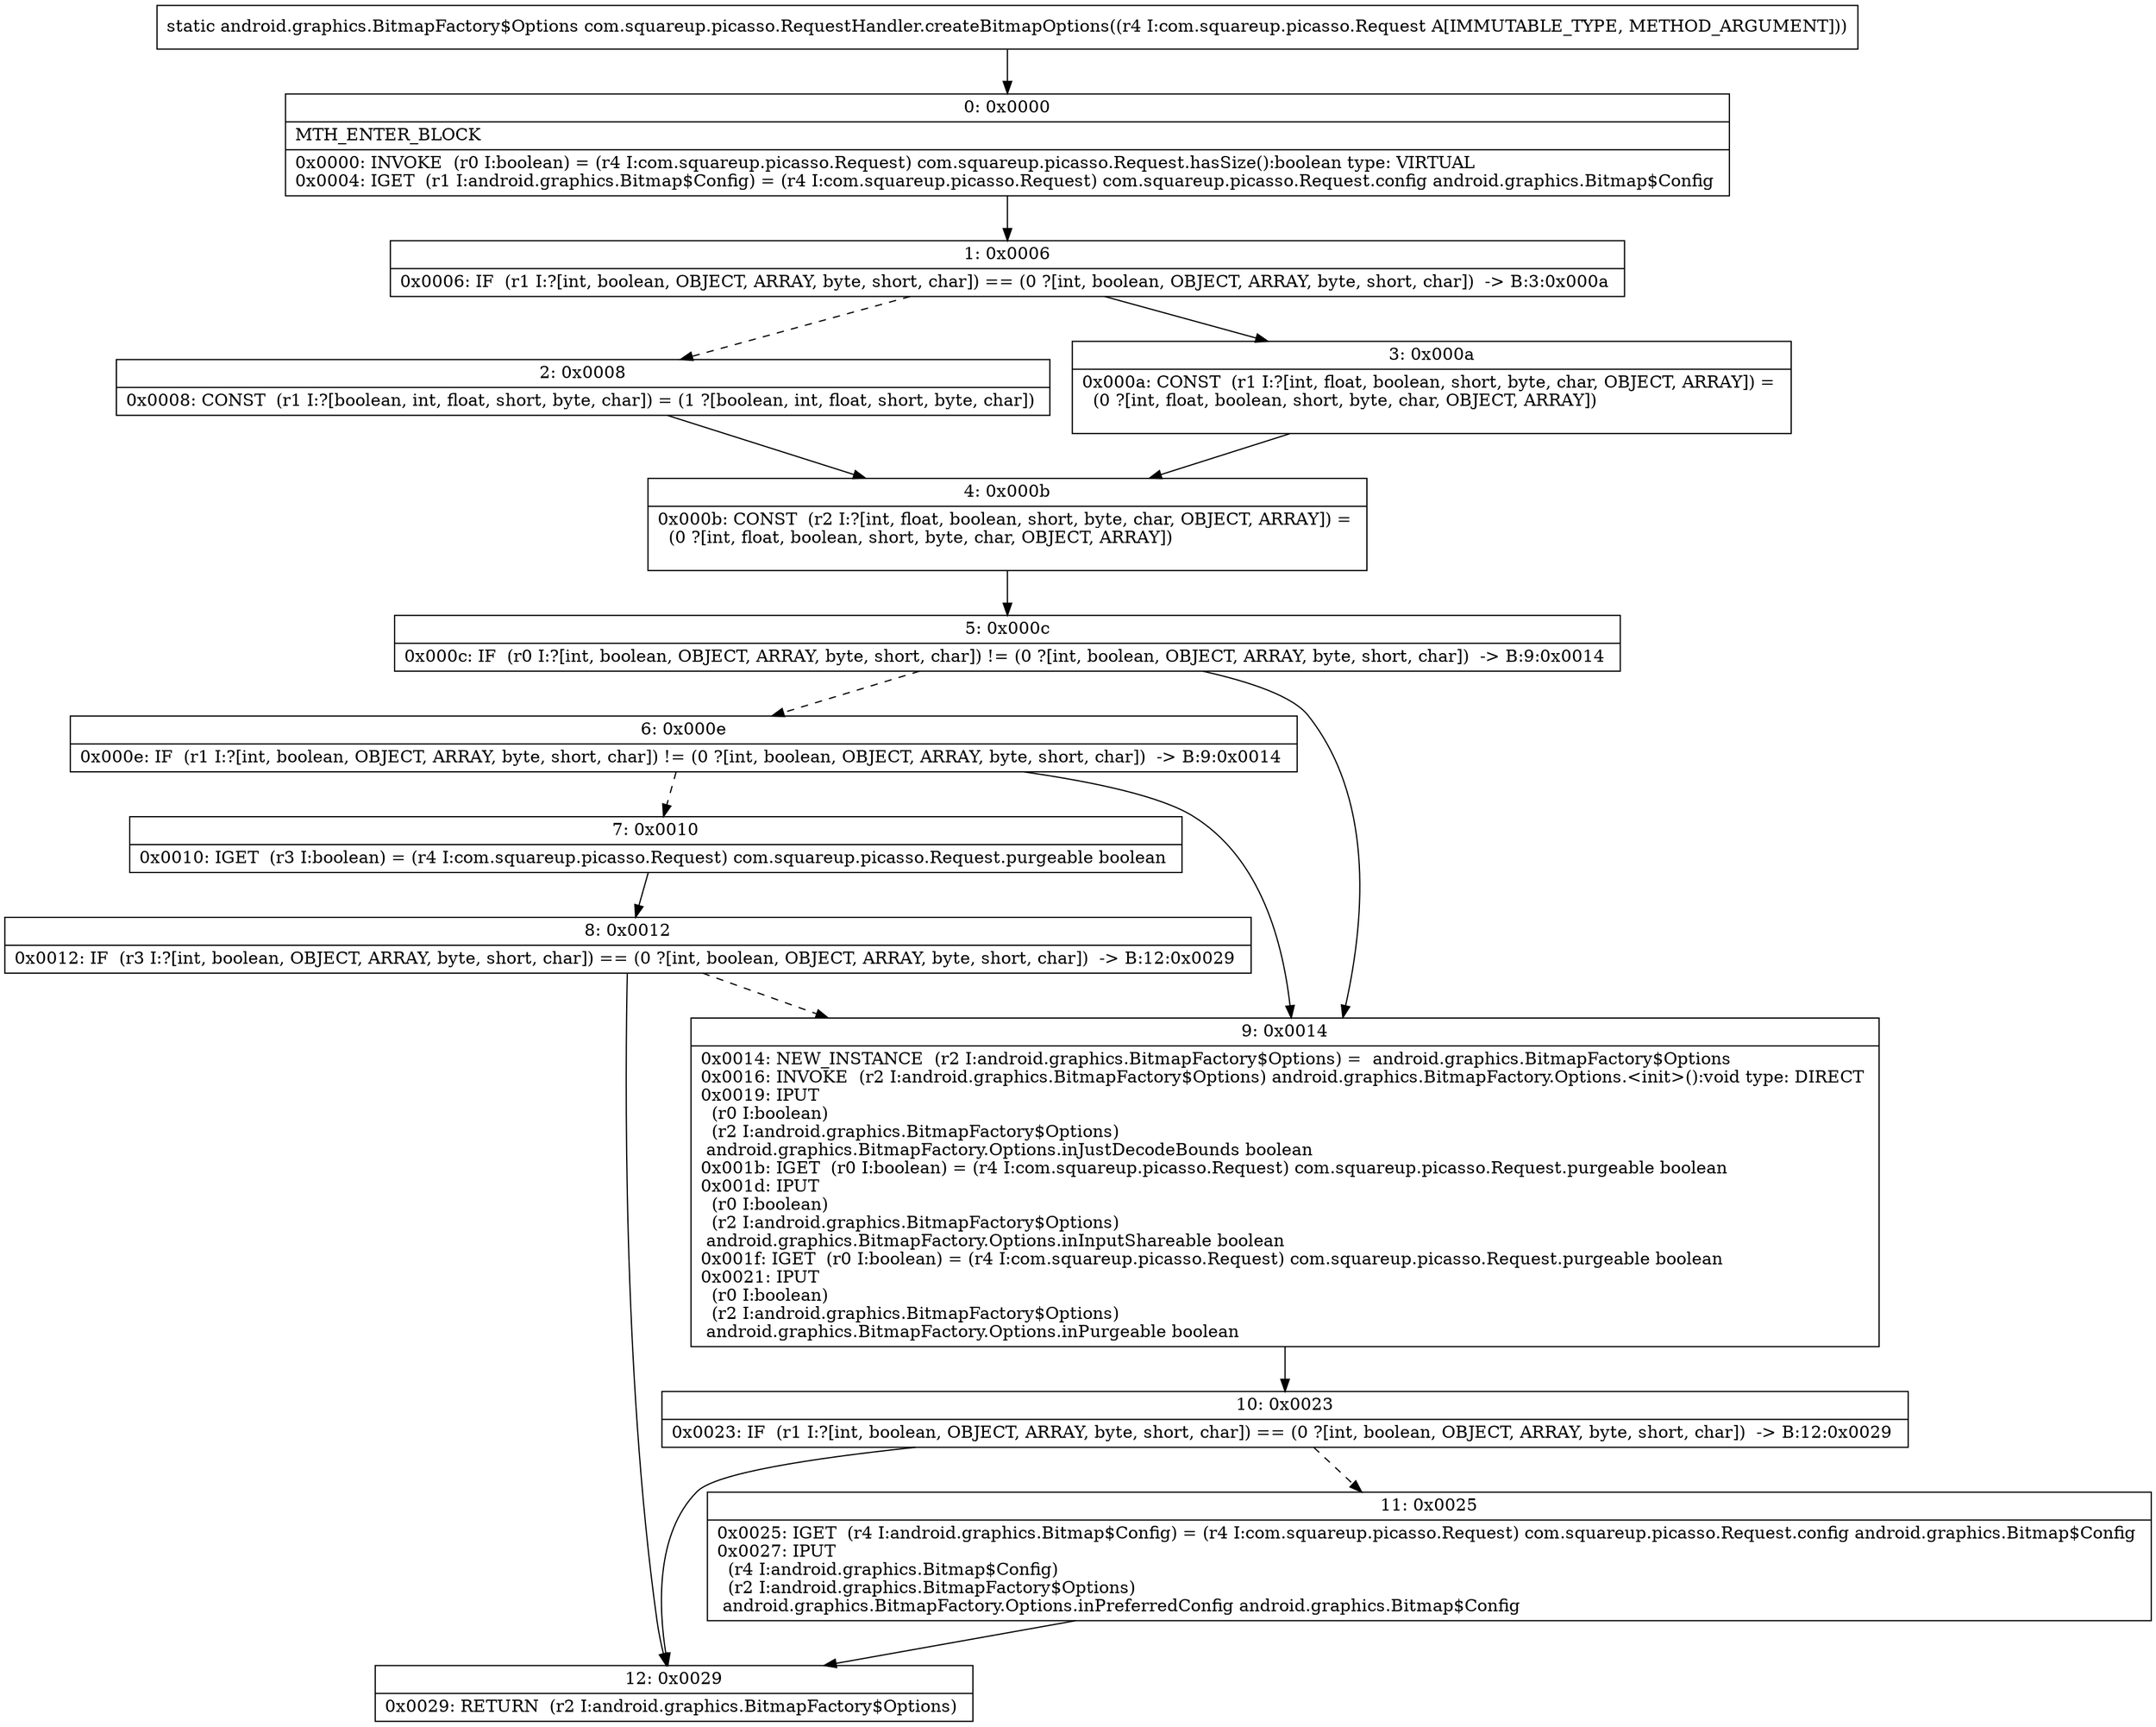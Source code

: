 digraph "CFG forcom.squareup.picasso.RequestHandler.createBitmapOptions(Lcom\/squareup\/picasso\/Request;)Landroid\/graphics\/BitmapFactory$Options;" {
Node_0 [shape=record,label="{0\:\ 0x0000|MTH_ENTER_BLOCK\l|0x0000: INVOKE  (r0 I:boolean) = (r4 I:com.squareup.picasso.Request) com.squareup.picasso.Request.hasSize():boolean type: VIRTUAL \l0x0004: IGET  (r1 I:android.graphics.Bitmap$Config) = (r4 I:com.squareup.picasso.Request) com.squareup.picasso.Request.config android.graphics.Bitmap$Config \l}"];
Node_1 [shape=record,label="{1\:\ 0x0006|0x0006: IF  (r1 I:?[int, boolean, OBJECT, ARRAY, byte, short, char]) == (0 ?[int, boolean, OBJECT, ARRAY, byte, short, char])  \-\> B:3:0x000a \l}"];
Node_2 [shape=record,label="{2\:\ 0x0008|0x0008: CONST  (r1 I:?[boolean, int, float, short, byte, char]) = (1 ?[boolean, int, float, short, byte, char]) \l}"];
Node_3 [shape=record,label="{3\:\ 0x000a|0x000a: CONST  (r1 I:?[int, float, boolean, short, byte, char, OBJECT, ARRAY]) = \l  (0 ?[int, float, boolean, short, byte, char, OBJECT, ARRAY])\l \l}"];
Node_4 [shape=record,label="{4\:\ 0x000b|0x000b: CONST  (r2 I:?[int, float, boolean, short, byte, char, OBJECT, ARRAY]) = \l  (0 ?[int, float, boolean, short, byte, char, OBJECT, ARRAY])\l \l}"];
Node_5 [shape=record,label="{5\:\ 0x000c|0x000c: IF  (r0 I:?[int, boolean, OBJECT, ARRAY, byte, short, char]) != (0 ?[int, boolean, OBJECT, ARRAY, byte, short, char])  \-\> B:9:0x0014 \l}"];
Node_6 [shape=record,label="{6\:\ 0x000e|0x000e: IF  (r1 I:?[int, boolean, OBJECT, ARRAY, byte, short, char]) != (0 ?[int, boolean, OBJECT, ARRAY, byte, short, char])  \-\> B:9:0x0014 \l}"];
Node_7 [shape=record,label="{7\:\ 0x0010|0x0010: IGET  (r3 I:boolean) = (r4 I:com.squareup.picasso.Request) com.squareup.picasso.Request.purgeable boolean \l}"];
Node_8 [shape=record,label="{8\:\ 0x0012|0x0012: IF  (r3 I:?[int, boolean, OBJECT, ARRAY, byte, short, char]) == (0 ?[int, boolean, OBJECT, ARRAY, byte, short, char])  \-\> B:12:0x0029 \l}"];
Node_9 [shape=record,label="{9\:\ 0x0014|0x0014: NEW_INSTANCE  (r2 I:android.graphics.BitmapFactory$Options) =  android.graphics.BitmapFactory$Options \l0x0016: INVOKE  (r2 I:android.graphics.BitmapFactory$Options) android.graphics.BitmapFactory.Options.\<init\>():void type: DIRECT \l0x0019: IPUT  \l  (r0 I:boolean)\l  (r2 I:android.graphics.BitmapFactory$Options)\l android.graphics.BitmapFactory.Options.inJustDecodeBounds boolean \l0x001b: IGET  (r0 I:boolean) = (r4 I:com.squareup.picasso.Request) com.squareup.picasso.Request.purgeable boolean \l0x001d: IPUT  \l  (r0 I:boolean)\l  (r2 I:android.graphics.BitmapFactory$Options)\l android.graphics.BitmapFactory.Options.inInputShareable boolean \l0x001f: IGET  (r0 I:boolean) = (r4 I:com.squareup.picasso.Request) com.squareup.picasso.Request.purgeable boolean \l0x0021: IPUT  \l  (r0 I:boolean)\l  (r2 I:android.graphics.BitmapFactory$Options)\l android.graphics.BitmapFactory.Options.inPurgeable boolean \l}"];
Node_10 [shape=record,label="{10\:\ 0x0023|0x0023: IF  (r1 I:?[int, boolean, OBJECT, ARRAY, byte, short, char]) == (0 ?[int, boolean, OBJECT, ARRAY, byte, short, char])  \-\> B:12:0x0029 \l}"];
Node_11 [shape=record,label="{11\:\ 0x0025|0x0025: IGET  (r4 I:android.graphics.Bitmap$Config) = (r4 I:com.squareup.picasso.Request) com.squareup.picasso.Request.config android.graphics.Bitmap$Config \l0x0027: IPUT  \l  (r4 I:android.graphics.Bitmap$Config)\l  (r2 I:android.graphics.BitmapFactory$Options)\l android.graphics.BitmapFactory.Options.inPreferredConfig android.graphics.Bitmap$Config \l}"];
Node_12 [shape=record,label="{12\:\ 0x0029|0x0029: RETURN  (r2 I:android.graphics.BitmapFactory$Options) \l}"];
MethodNode[shape=record,label="{static android.graphics.BitmapFactory$Options com.squareup.picasso.RequestHandler.createBitmapOptions((r4 I:com.squareup.picasso.Request A[IMMUTABLE_TYPE, METHOD_ARGUMENT])) }"];
MethodNode -> Node_0;
Node_0 -> Node_1;
Node_1 -> Node_2[style=dashed];
Node_1 -> Node_3;
Node_2 -> Node_4;
Node_3 -> Node_4;
Node_4 -> Node_5;
Node_5 -> Node_6[style=dashed];
Node_5 -> Node_9;
Node_6 -> Node_7[style=dashed];
Node_6 -> Node_9;
Node_7 -> Node_8;
Node_8 -> Node_9[style=dashed];
Node_8 -> Node_12;
Node_9 -> Node_10;
Node_10 -> Node_11[style=dashed];
Node_10 -> Node_12;
Node_11 -> Node_12;
}

